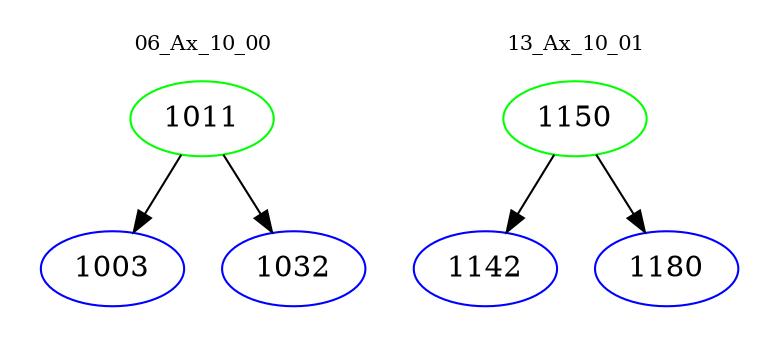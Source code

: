 digraph{
subgraph cluster_0 {
color = white
label = "06_Ax_10_00";
fontsize=10;
T0_1011 [label="1011", color="green"]
T0_1011 -> T0_1003 [color="black"]
T0_1003 [label="1003", color="blue"]
T0_1011 -> T0_1032 [color="black"]
T0_1032 [label="1032", color="blue"]
}
subgraph cluster_1 {
color = white
label = "13_Ax_10_01";
fontsize=10;
T1_1150 [label="1150", color="green"]
T1_1150 -> T1_1142 [color="black"]
T1_1142 [label="1142", color="blue"]
T1_1150 -> T1_1180 [color="black"]
T1_1180 [label="1180", color="blue"]
}
}
